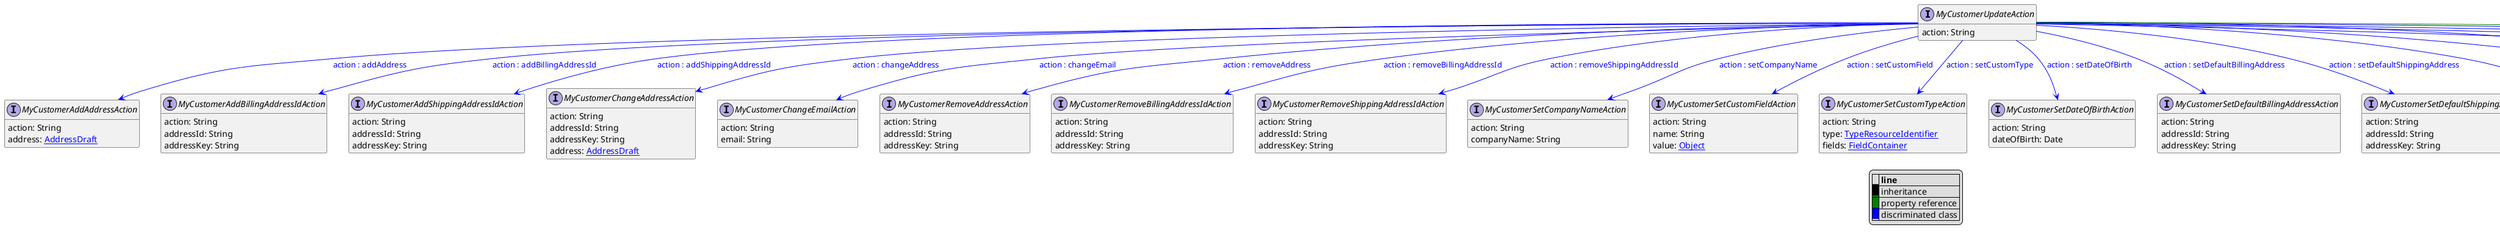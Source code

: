 @startuml

hide empty fields
hide empty methods
legend
|= |= line |
|<back:black>   </back>| inheritance |
|<back:green>   </back>| property reference |
|<back:blue>   </back>| discriminated class |
endlegend
interface MyCustomerUpdateAction [[MyCustomerUpdateAction.svg]]  {
    action: String
}


interface MyCustomerAddAddressAction [[MyCustomerAddAddressAction.svg]]  {
    action: String
    address: [[AddressDraft.svg AddressDraft]]
}
interface MyCustomerAddBillingAddressIdAction [[MyCustomerAddBillingAddressIdAction.svg]]  {
    action: String
    addressId: String
    addressKey: String
}
interface MyCustomerAddShippingAddressIdAction [[MyCustomerAddShippingAddressIdAction.svg]]  {
    action: String
    addressId: String
    addressKey: String
}
interface MyCustomerChangeAddressAction [[MyCustomerChangeAddressAction.svg]]  {
    action: String
    addressId: String
    addressKey: String
    address: [[AddressDraft.svg AddressDraft]]
}
interface MyCustomerChangeEmailAction [[MyCustomerChangeEmailAction.svg]]  {
    action: String
    email: String
}
interface MyCustomerRemoveAddressAction [[MyCustomerRemoveAddressAction.svg]]  {
    action: String
    addressId: String
    addressKey: String
}
interface MyCustomerRemoveBillingAddressIdAction [[MyCustomerRemoveBillingAddressIdAction.svg]]  {
    action: String
    addressId: String
    addressKey: String
}
interface MyCustomerRemoveShippingAddressIdAction [[MyCustomerRemoveShippingAddressIdAction.svg]]  {
    action: String
    addressId: String
    addressKey: String
}
interface MyCustomerSetCompanyNameAction [[MyCustomerSetCompanyNameAction.svg]]  {
    action: String
    companyName: String
}
interface MyCustomerSetCustomFieldAction [[MyCustomerSetCustomFieldAction.svg]]  {
    action: String
    name: String
    value: [[Object.svg Object]]
}
interface MyCustomerSetCustomTypeAction [[MyCustomerSetCustomTypeAction.svg]]  {
    action: String
    type: [[TypeResourceIdentifier.svg TypeResourceIdentifier]]
    fields: [[FieldContainer.svg FieldContainer]]
}
interface MyCustomerSetDateOfBirthAction [[MyCustomerSetDateOfBirthAction.svg]]  {
    action: String
    dateOfBirth: Date
}
interface MyCustomerSetDefaultBillingAddressAction [[MyCustomerSetDefaultBillingAddressAction.svg]]  {
    action: String
    addressId: String
    addressKey: String
}
interface MyCustomerSetDefaultShippingAddressAction [[MyCustomerSetDefaultShippingAddressAction.svg]]  {
    action: String
    addressId: String
    addressKey: String
}
interface MyCustomerSetFirstNameAction [[MyCustomerSetFirstNameAction.svg]]  {
    action: String
    firstName: String
}
interface MyCustomerSetLastNameAction [[MyCustomerSetLastNameAction.svg]]  {
    action: String
    lastName: String
}
interface MyCustomerSetLocaleAction [[MyCustomerSetLocaleAction.svg]]  {
    action: String
    locale: String
}
interface MyCustomerSetMiddleNameAction [[MyCustomerSetMiddleNameAction.svg]]  {
    action: String
    middleName: String
}
interface MyCustomerSetSalutationAction [[MyCustomerSetSalutationAction.svg]]  {
    action: String
    salutation: String
}
interface MyCustomerSetTitleAction [[MyCustomerSetTitleAction.svg]]  {
    action: String
    title: String
}
interface MyCustomerSetVatIdAction [[MyCustomerSetVatIdAction.svg]]  {
    action: String
    vatId: String
}
interface MyCustomerUpdate [[MyCustomerUpdate.svg]]  {
    version: Long
    actions: [[MyCustomerUpdateAction.svg List<MyCustomerUpdateAction>]]
}
MyCustomerUpdateAction --> MyCustomerAddAddressAction #blue;text:blue : "action : addAddress"
MyCustomerUpdateAction --> MyCustomerAddBillingAddressIdAction #blue;text:blue : "action : addBillingAddressId"
MyCustomerUpdateAction --> MyCustomerAddShippingAddressIdAction #blue;text:blue : "action : addShippingAddressId"
MyCustomerUpdateAction --> MyCustomerChangeAddressAction #blue;text:blue : "action : changeAddress"
MyCustomerUpdateAction --> MyCustomerChangeEmailAction #blue;text:blue : "action : changeEmail"
MyCustomerUpdateAction --> MyCustomerRemoveAddressAction #blue;text:blue : "action : removeAddress"
MyCustomerUpdateAction --> MyCustomerRemoveBillingAddressIdAction #blue;text:blue : "action : removeBillingAddressId"
MyCustomerUpdateAction --> MyCustomerRemoveShippingAddressIdAction #blue;text:blue : "action : removeShippingAddressId"
MyCustomerUpdateAction --> MyCustomerSetCompanyNameAction #blue;text:blue : "action : setCompanyName"
MyCustomerUpdateAction --> MyCustomerSetCustomFieldAction #blue;text:blue : "action : setCustomField"
MyCustomerUpdateAction --> MyCustomerSetCustomTypeAction #blue;text:blue : "action : setCustomType"
MyCustomerUpdateAction --> MyCustomerSetDateOfBirthAction #blue;text:blue : "action : setDateOfBirth"
MyCustomerUpdateAction --> MyCustomerSetDefaultBillingAddressAction #blue;text:blue : "action : setDefaultBillingAddress"
MyCustomerUpdateAction --> MyCustomerSetDefaultShippingAddressAction #blue;text:blue : "action : setDefaultShippingAddress"
MyCustomerUpdateAction --> MyCustomerSetFirstNameAction #blue;text:blue : "action : setFirstName"
MyCustomerUpdateAction --> MyCustomerSetLastNameAction #blue;text:blue : "action : setLastName"
MyCustomerUpdateAction --> MyCustomerSetLocaleAction #blue;text:blue : "action : setLocale"
MyCustomerUpdateAction --> MyCustomerSetMiddleNameAction #blue;text:blue : "action : setMiddleName"
MyCustomerUpdateAction --> MyCustomerSetSalutationAction #blue;text:blue : "action : setSalutation"
MyCustomerUpdateAction --> MyCustomerSetTitleAction #blue;text:blue : "action : setTitle"
MyCustomerUpdateAction --> MyCustomerSetVatIdAction #blue;text:blue : "action : setVatId"
MyCustomerUpdateAction --> MyCustomerUpdate #green;text:green : "actions"
@enduml

